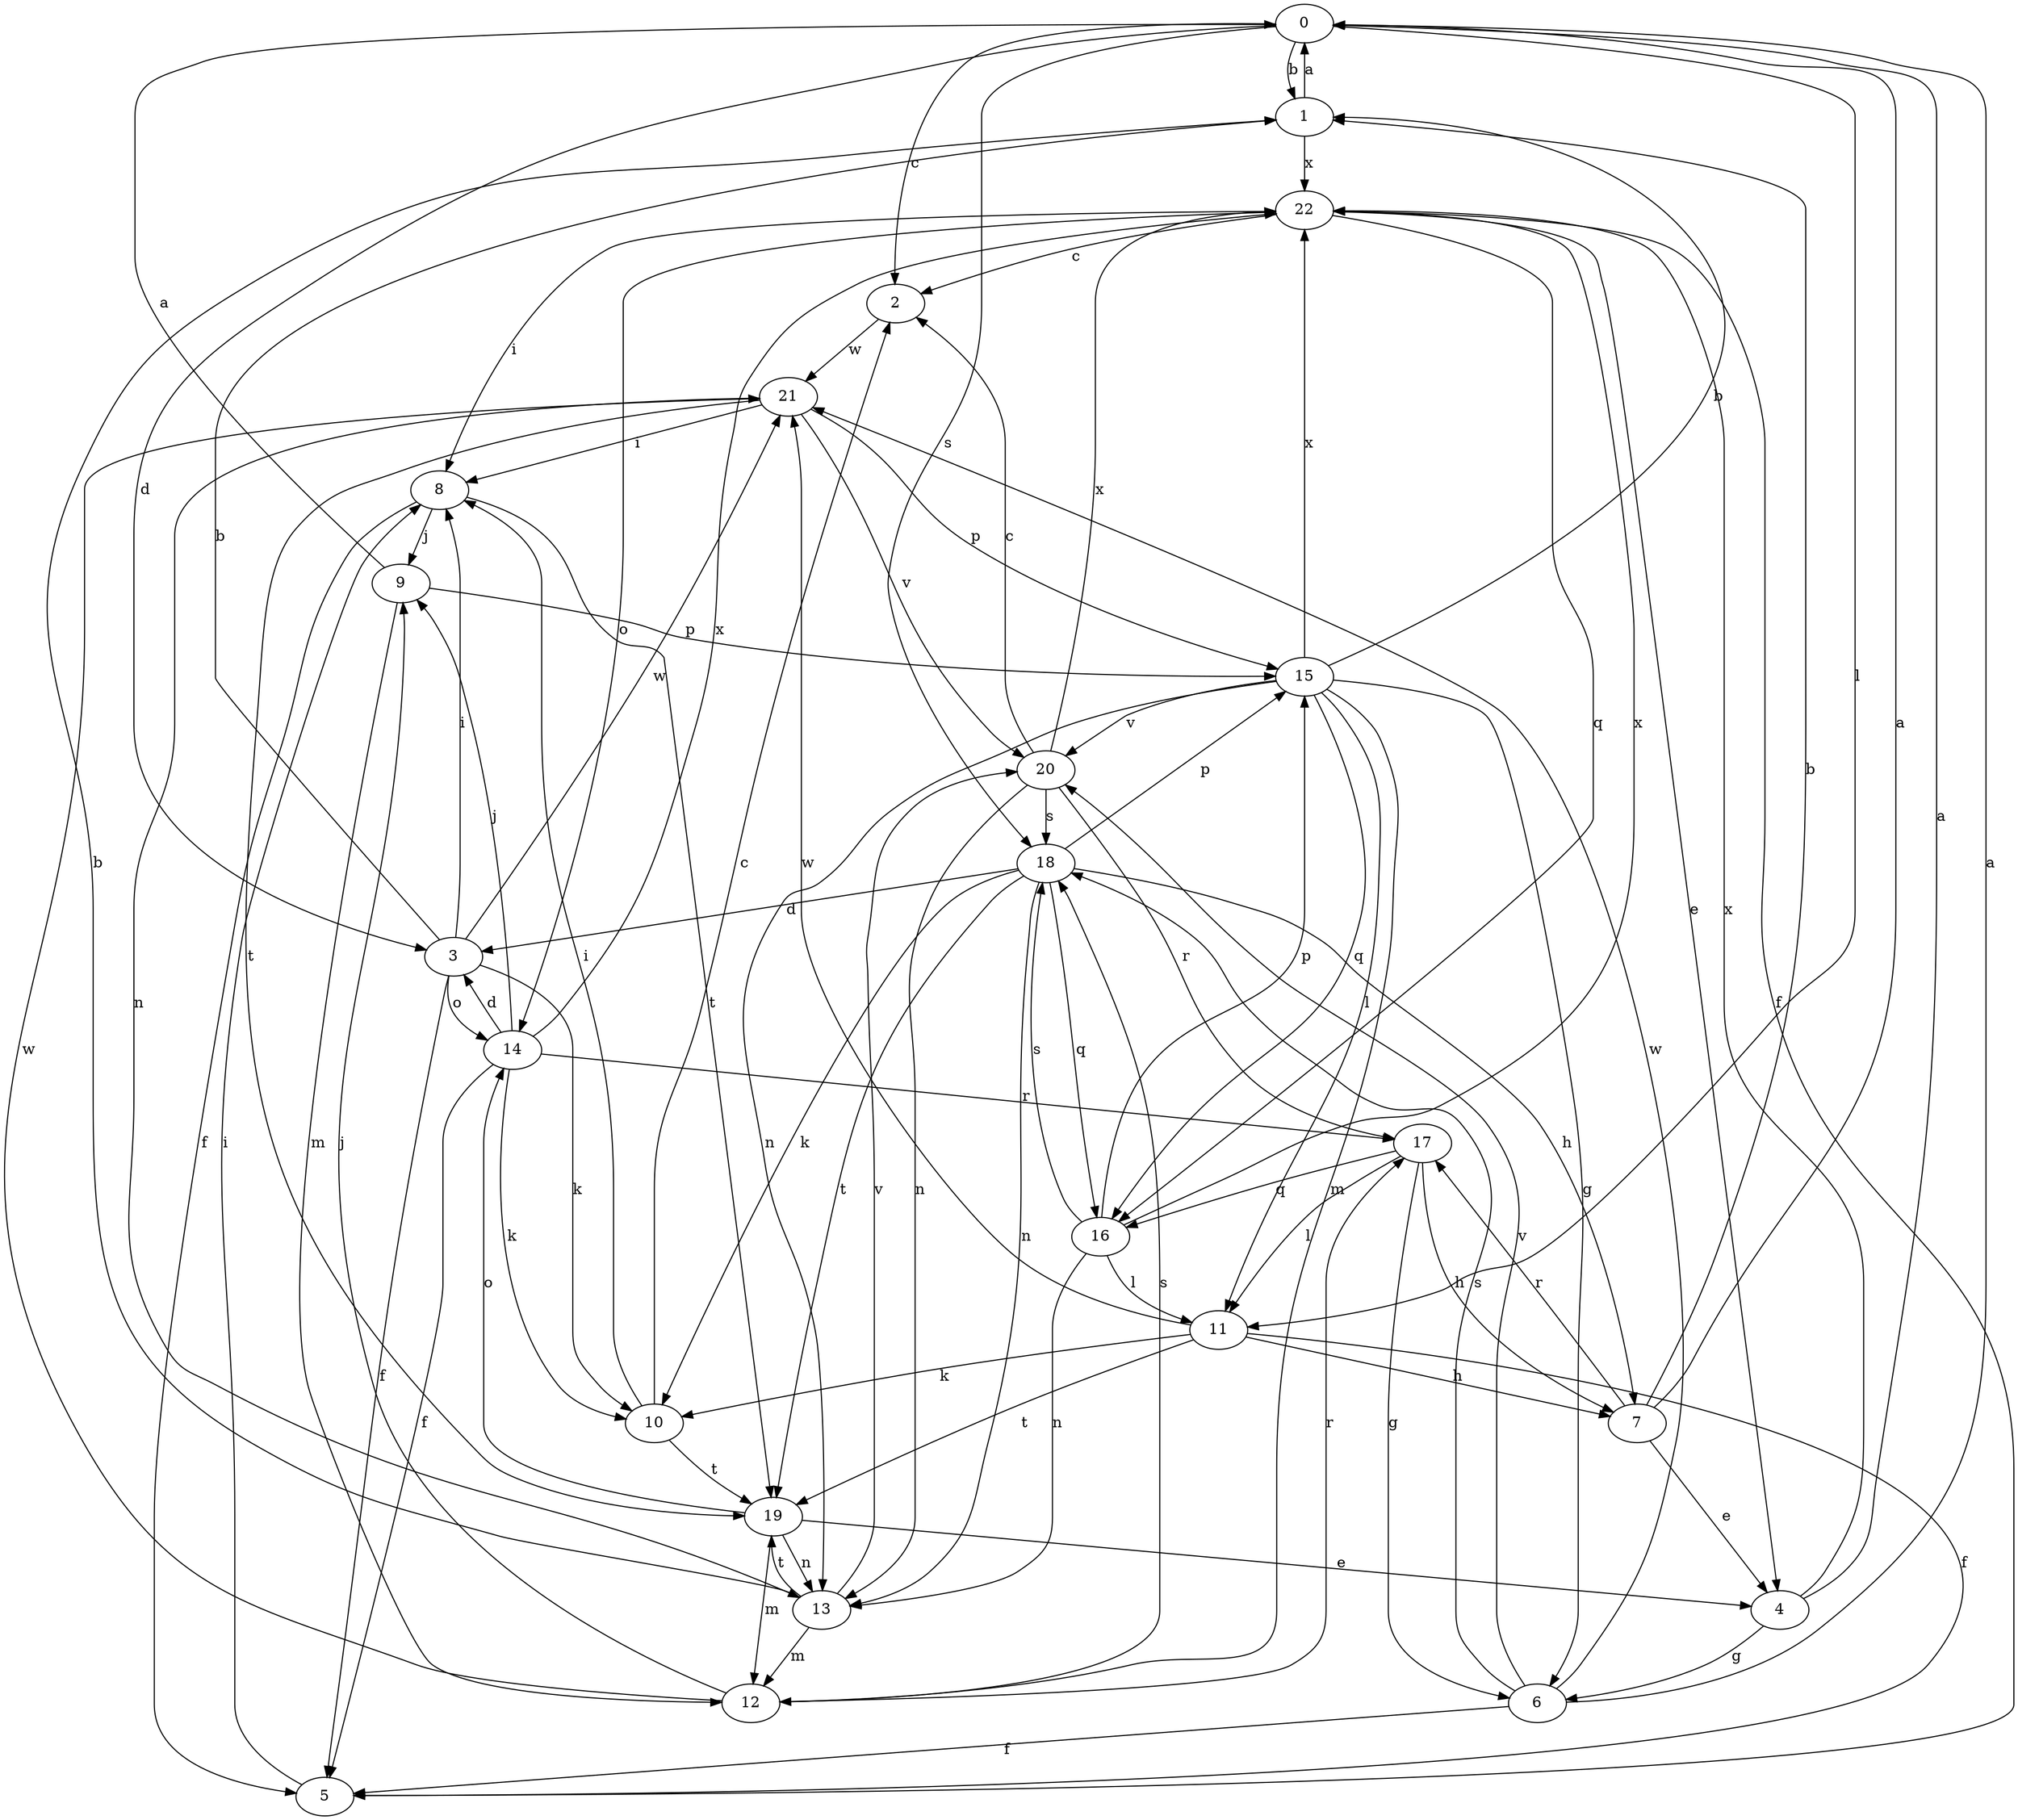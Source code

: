 strict digraph  {
0;
1;
2;
3;
4;
5;
6;
7;
8;
9;
10;
11;
12;
13;
14;
15;
16;
17;
18;
19;
20;
21;
22;
0 -> 1  [label=b];
0 -> 2  [label=c];
0 -> 3  [label=d];
0 -> 11  [label=l];
0 -> 18  [label=s];
1 -> 0  [label=a];
1 -> 22  [label=x];
2 -> 21  [label=w];
3 -> 1  [label=b];
3 -> 5  [label=f];
3 -> 8  [label=i];
3 -> 10  [label=k];
3 -> 14  [label=o];
3 -> 21  [label=w];
4 -> 0  [label=a];
4 -> 6  [label=g];
4 -> 22  [label=x];
5 -> 8  [label=i];
6 -> 0  [label=a];
6 -> 5  [label=f];
6 -> 18  [label=s];
6 -> 20  [label=v];
6 -> 21  [label=w];
7 -> 0  [label=a];
7 -> 1  [label=b];
7 -> 4  [label=e];
7 -> 17  [label=r];
8 -> 5  [label=f];
8 -> 9  [label=j];
8 -> 19  [label=t];
9 -> 0  [label=a];
9 -> 12  [label=m];
9 -> 15  [label=p];
10 -> 2  [label=c];
10 -> 8  [label=i];
10 -> 19  [label=t];
11 -> 5  [label=f];
11 -> 7  [label=h];
11 -> 10  [label=k];
11 -> 19  [label=t];
11 -> 21  [label=w];
12 -> 9  [label=j];
12 -> 17  [label=r];
12 -> 18  [label=s];
12 -> 21  [label=w];
13 -> 1  [label=b];
13 -> 12  [label=m];
13 -> 19  [label=t];
13 -> 20  [label=v];
14 -> 3  [label=d];
14 -> 5  [label=f];
14 -> 9  [label=j];
14 -> 10  [label=k];
14 -> 17  [label=r];
14 -> 22  [label=x];
15 -> 1  [label=b];
15 -> 6  [label=g];
15 -> 11  [label=l];
15 -> 12  [label=m];
15 -> 13  [label=n];
15 -> 16  [label=q];
15 -> 20  [label=v];
15 -> 22  [label=x];
16 -> 11  [label=l];
16 -> 13  [label=n];
16 -> 15  [label=p];
16 -> 18  [label=s];
16 -> 22  [label=x];
17 -> 6  [label=g];
17 -> 7  [label=h];
17 -> 11  [label=l];
17 -> 16  [label=q];
18 -> 3  [label=d];
18 -> 7  [label=h];
18 -> 10  [label=k];
18 -> 13  [label=n];
18 -> 15  [label=p];
18 -> 16  [label=q];
18 -> 19  [label=t];
19 -> 4  [label=e];
19 -> 12  [label=m];
19 -> 13  [label=n];
19 -> 14  [label=o];
20 -> 2  [label=c];
20 -> 13  [label=n];
20 -> 17  [label=r];
20 -> 18  [label=s];
20 -> 22  [label=x];
21 -> 8  [label=i];
21 -> 13  [label=n];
21 -> 15  [label=p];
21 -> 19  [label=t];
21 -> 20  [label=v];
22 -> 2  [label=c];
22 -> 4  [label=e];
22 -> 5  [label=f];
22 -> 8  [label=i];
22 -> 14  [label=o];
22 -> 16  [label=q];
}
